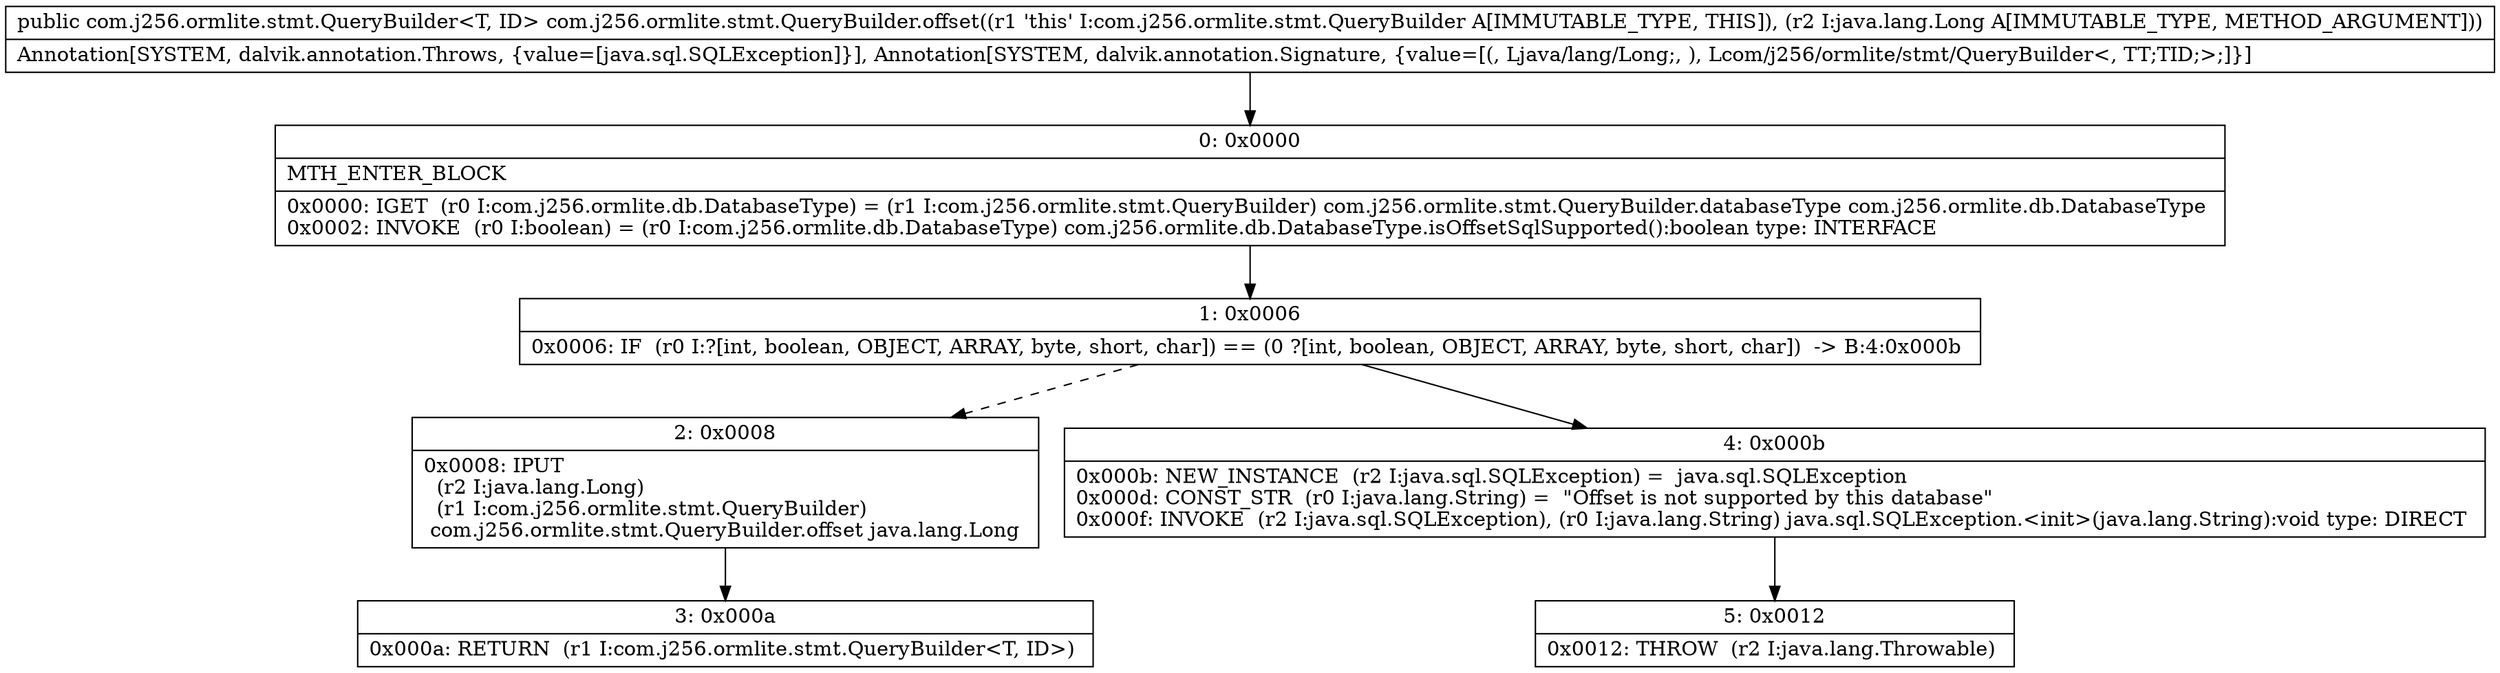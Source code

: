 digraph "CFG forcom.j256.ormlite.stmt.QueryBuilder.offset(Ljava\/lang\/Long;)Lcom\/j256\/ormlite\/stmt\/QueryBuilder;" {
Node_0 [shape=record,label="{0\:\ 0x0000|MTH_ENTER_BLOCK\l|0x0000: IGET  (r0 I:com.j256.ormlite.db.DatabaseType) = (r1 I:com.j256.ormlite.stmt.QueryBuilder) com.j256.ormlite.stmt.QueryBuilder.databaseType com.j256.ormlite.db.DatabaseType \l0x0002: INVOKE  (r0 I:boolean) = (r0 I:com.j256.ormlite.db.DatabaseType) com.j256.ormlite.db.DatabaseType.isOffsetSqlSupported():boolean type: INTERFACE \l}"];
Node_1 [shape=record,label="{1\:\ 0x0006|0x0006: IF  (r0 I:?[int, boolean, OBJECT, ARRAY, byte, short, char]) == (0 ?[int, boolean, OBJECT, ARRAY, byte, short, char])  \-\> B:4:0x000b \l}"];
Node_2 [shape=record,label="{2\:\ 0x0008|0x0008: IPUT  \l  (r2 I:java.lang.Long)\l  (r1 I:com.j256.ormlite.stmt.QueryBuilder)\l com.j256.ormlite.stmt.QueryBuilder.offset java.lang.Long \l}"];
Node_3 [shape=record,label="{3\:\ 0x000a|0x000a: RETURN  (r1 I:com.j256.ormlite.stmt.QueryBuilder\<T, ID\>) \l}"];
Node_4 [shape=record,label="{4\:\ 0x000b|0x000b: NEW_INSTANCE  (r2 I:java.sql.SQLException) =  java.sql.SQLException \l0x000d: CONST_STR  (r0 I:java.lang.String) =  \"Offset is not supported by this database\" \l0x000f: INVOKE  (r2 I:java.sql.SQLException), (r0 I:java.lang.String) java.sql.SQLException.\<init\>(java.lang.String):void type: DIRECT \l}"];
Node_5 [shape=record,label="{5\:\ 0x0012|0x0012: THROW  (r2 I:java.lang.Throwable) \l}"];
MethodNode[shape=record,label="{public com.j256.ormlite.stmt.QueryBuilder\<T, ID\> com.j256.ormlite.stmt.QueryBuilder.offset((r1 'this' I:com.j256.ormlite.stmt.QueryBuilder A[IMMUTABLE_TYPE, THIS]), (r2 I:java.lang.Long A[IMMUTABLE_TYPE, METHOD_ARGUMENT]))  | Annotation[SYSTEM, dalvik.annotation.Throws, \{value=[java.sql.SQLException]\}], Annotation[SYSTEM, dalvik.annotation.Signature, \{value=[(, Ljava\/lang\/Long;, ), Lcom\/j256\/ormlite\/stmt\/QueryBuilder\<, TT;TID;\>;]\}]\l}"];
MethodNode -> Node_0;
Node_0 -> Node_1;
Node_1 -> Node_2[style=dashed];
Node_1 -> Node_4;
Node_2 -> Node_3;
Node_4 -> Node_5;
}

